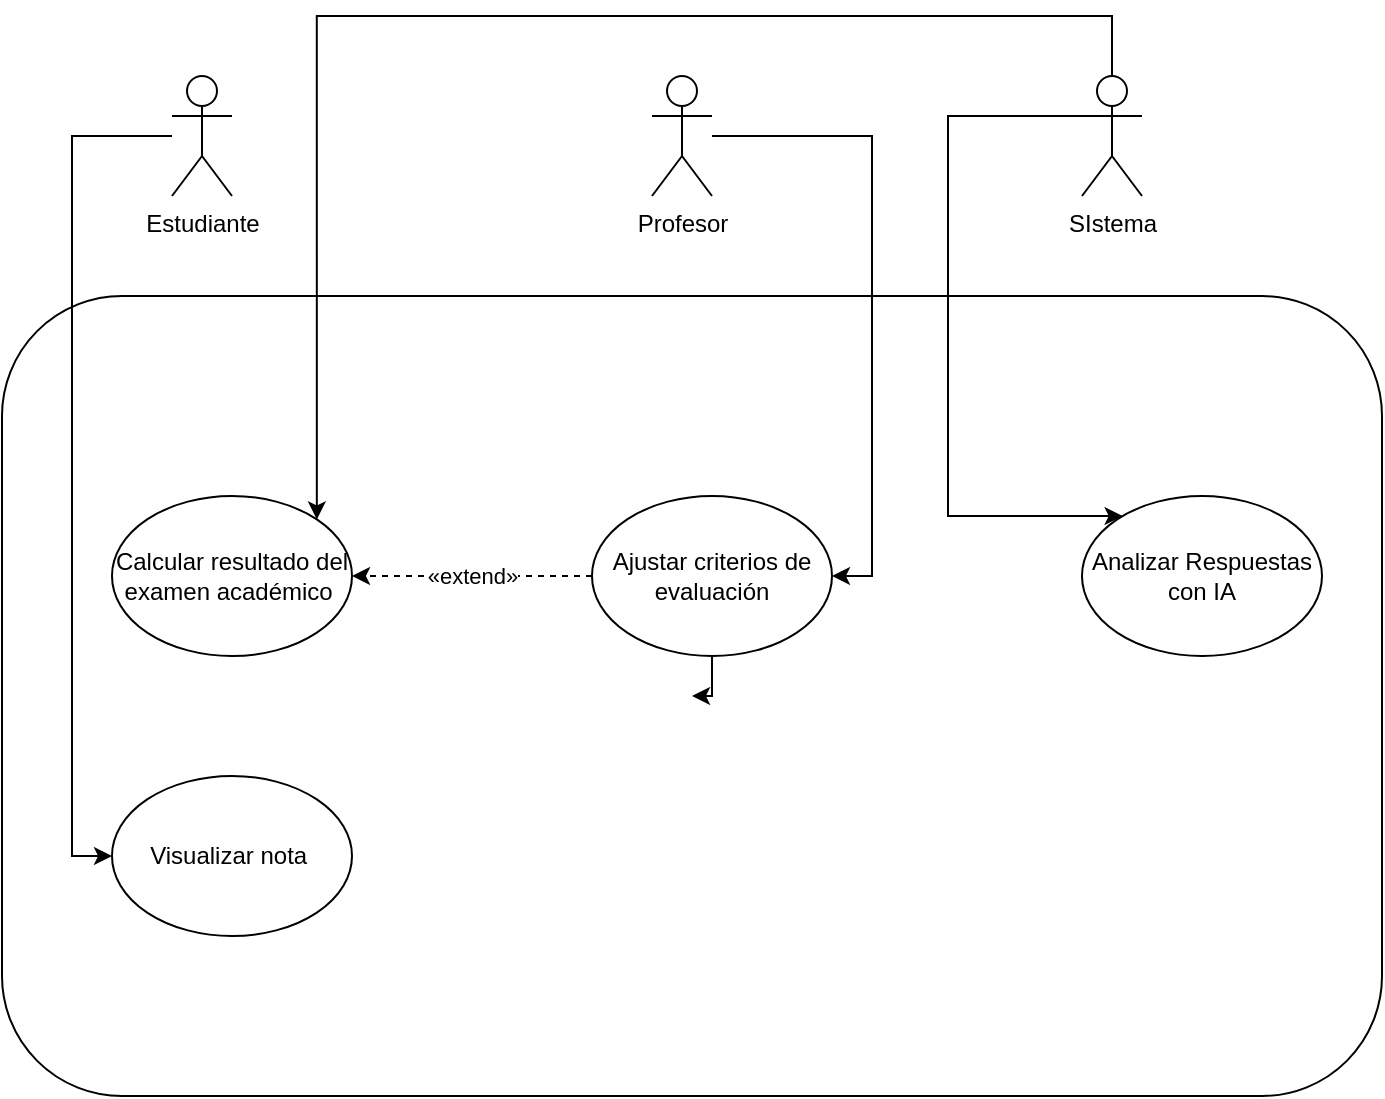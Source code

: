 <mxfile version="26.2.5">
  <diagram name="Página-1" id="94LdTMhv0Lw9kARQnBvH">
    <mxGraphModel dx="1091" dy="600" grid="1" gridSize="10" guides="1" tooltips="1" connect="1" arrows="1" fold="1" page="1" pageScale="1" pageWidth="827" pageHeight="1169" math="0" shadow="0">
      <root>
        <mxCell id="0" />
        <mxCell id="1" parent="0" />
        <mxCell id="6lRI0SPo2LRtaiyrAJHG-10" value="" style="rounded=1;whiteSpace=wrap;html=1;" vertex="1" parent="1">
          <mxGeometry x="55" y="160" width="690" height="400" as="geometry" />
        </mxCell>
        <mxCell id="6lRI0SPo2LRtaiyrAJHG-11" value="Calcular resultado del examen académico&amp;nbsp;" style="ellipse;whiteSpace=wrap;html=1;" vertex="1" parent="1">
          <mxGeometry x="110" y="260" width="120" height="80" as="geometry" />
        </mxCell>
        <mxCell id="6lRI0SPo2LRtaiyrAJHG-12" value="Analizar Respuestas con IA" style="ellipse;whiteSpace=wrap;html=1;" vertex="1" parent="1">
          <mxGeometry x="595" y="260" width="120" height="80" as="geometry" />
        </mxCell>
        <mxCell id="6lRI0SPo2LRtaiyrAJHG-42" style="edgeStyle=orthogonalEdgeStyle;rounded=0;orthogonalLoop=1;jettySize=auto;html=1;" edge="1" parent="1" source="6lRI0SPo2LRtaiyrAJHG-14" target="6lRI0SPo2LRtaiyrAJHG-10">
          <mxGeometry relative="1" as="geometry" />
        </mxCell>
        <mxCell id="6lRI0SPo2LRtaiyrAJHG-43" style="edgeStyle=orthogonalEdgeStyle;rounded=0;orthogonalLoop=1;jettySize=auto;html=1;entryX=1;entryY=0.5;entryDx=0;entryDy=0;dashed=1;" edge="1" parent="1" source="6lRI0SPo2LRtaiyrAJHG-14" target="6lRI0SPo2LRtaiyrAJHG-11">
          <mxGeometry relative="1" as="geometry" />
        </mxCell>
        <mxCell id="6lRI0SPo2LRtaiyrAJHG-44" value="«extend»" style="edgeLabel;html=1;align=center;verticalAlign=middle;resizable=0;points=[];" vertex="1" connectable="0" parent="6lRI0SPo2LRtaiyrAJHG-43">
          <mxGeometry x="-0.285" y="-1" relative="1" as="geometry">
            <mxPoint x="-17" y="1" as="offset" />
          </mxGeometry>
        </mxCell>
        <mxCell id="6lRI0SPo2LRtaiyrAJHG-14" value="Ajustar criterios de evaluación" style="ellipse;whiteSpace=wrap;html=1;" vertex="1" parent="1">
          <mxGeometry x="350" y="260" width="120" height="80" as="geometry" />
        </mxCell>
        <mxCell id="6lRI0SPo2LRtaiyrAJHG-15" value="Visualizar nota&amp;nbsp;" style="ellipse;whiteSpace=wrap;html=1;" vertex="1" parent="1">
          <mxGeometry x="110" y="400" width="120" height="80" as="geometry" />
        </mxCell>
        <mxCell id="6lRI0SPo2LRtaiyrAJHG-27" style="edgeStyle=orthogonalEdgeStyle;rounded=0;orthogonalLoop=1;jettySize=auto;html=1;entryX=0;entryY=0.5;entryDx=0;entryDy=0;" edge="1" parent="1" source="6lRI0SPo2LRtaiyrAJHG-17" target="6lRI0SPo2LRtaiyrAJHG-15">
          <mxGeometry relative="1" as="geometry">
            <Array as="points">
              <mxPoint x="90" y="80" />
              <mxPoint x="90" y="440" />
            </Array>
          </mxGeometry>
        </mxCell>
        <mxCell id="6lRI0SPo2LRtaiyrAJHG-17" value="Estudiante" style="shape=umlActor;verticalLabelPosition=bottom;verticalAlign=top;html=1;outlineConnect=0;" vertex="1" parent="1">
          <mxGeometry x="140" y="50" width="30" height="60" as="geometry" />
        </mxCell>
        <mxCell id="6lRI0SPo2LRtaiyrAJHG-28" style="edgeStyle=orthogonalEdgeStyle;rounded=0;orthogonalLoop=1;jettySize=auto;html=1;entryX=1;entryY=0.5;entryDx=0;entryDy=0;" edge="1" parent="1" source="6lRI0SPo2LRtaiyrAJHG-20" target="6lRI0SPo2LRtaiyrAJHG-14">
          <mxGeometry relative="1" as="geometry">
            <Array as="points">
              <mxPoint x="490" y="80" />
              <mxPoint x="490" y="300" />
            </Array>
          </mxGeometry>
        </mxCell>
        <mxCell id="6lRI0SPo2LRtaiyrAJHG-20" value="Profesor" style="shape=umlActor;verticalLabelPosition=bottom;verticalAlign=top;html=1;outlineConnect=0;" vertex="1" parent="1">
          <mxGeometry x="380" y="50" width="30" height="60" as="geometry" />
        </mxCell>
        <mxCell id="6lRI0SPo2LRtaiyrAJHG-37" style="edgeStyle=orthogonalEdgeStyle;rounded=0;orthogonalLoop=1;jettySize=auto;html=1;entryX=1;entryY=0;entryDx=0;entryDy=0;" edge="1" parent="1" source="6lRI0SPo2LRtaiyrAJHG-23" target="6lRI0SPo2LRtaiyrAJHG-11">
          <mxGeometry relative="1" as="geometry">
            <mxPoint x="610" y="18.4" as="targetPoint" />
            <Array as="points">
              <mxPoint x="610" y="20" />
              <mxPoint x="212" y="20" />
            </Array>
          </mxGeometry>
        </mxCell>
        <mxCell id="6lRI0SPo2LRtaiyrAJHG-23" value="SIstema" style="shape=umlActor;verticalLabelPosition=bottom;verticalAlign=top;html=1;outlineConnect=0;" vertex="1" parent="1">
          <mxGeometry x="595" y="50" width="30" height="60" as="geometry" />
        </mxCell>
        <mxCell id="6lRI0SPo2LRtaiyrAJHG-36" style="edgeStyle=orthogonalEdgeStyle;rounded=0;orthogonalLoop=1;jettySize=auto;html=1;" edge="1" parent="1" source="6lRI0SPo2LRtaiyrAJHG-23" target="6lRI0SPo2LRtaiyrAJHG-12">
          <mxGeometry relative="1" as="geometry">
            <Array as="points">
              <mxPoint x="528" y="70" />
              <mxPoint x="528" y="270" />
            </Array>
          </mxGeometry>
        </mxCell>
      </root>
    </mxGraphModel>
  </diagram>
</mxfile>
